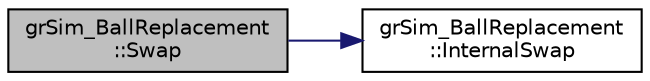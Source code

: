 digraph "grSim_BallReplacement::Swap"
{
 // INTERACTIVE_SVG=YES
  edge [fontname="Helvetica",fontsize="10",labelfontname="Helvetica",labelfontsize="10"];
  node [fontname="Helvetica",fontsize="10",shape=record];
  rankdir="LR";
  Node1 [label="grSim_BallReplacement\l::Swap",height=0.2,width=0.4,color="black", fillcolor="grey75", style="filled", fontcolor="black"];
  Node1 -> Node2 [color="midnightblue",fontsize="10",style="solid",fontname="Helvetica"];
  Node2 [label="grSim_BallReplacement\l::InternalSwap",height=0.2,width=0.4,color="black", fillcolor="white", style="filled",URL="$d2/db1/classgr_sim___ball_replacement.html#a19d687fa1c2eb32f14de6d9e03ac2b8d"];
}
